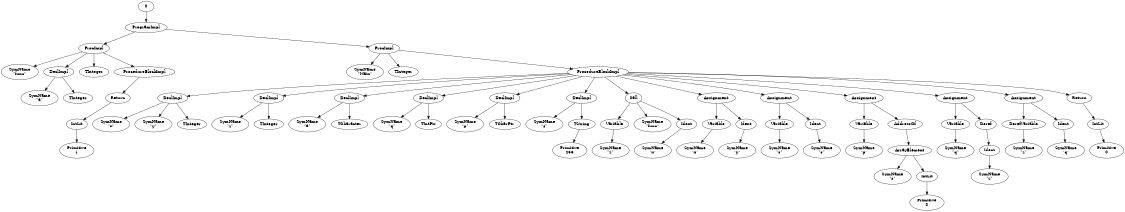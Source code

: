 digraph G { page="8.5,11"; size="7.5, 10"; 
"0" -> "1"
"1" [label="ProgramImpl"]
"1" -> "2"
"2" [label="ProcImpl"]
"2" -> "3"
"3" [label="SymName\n\"func\""]
"2" -> "4"
"4" [label="DeclImpl"]
"4" -> "5"
"5" [label="SymName\n\"a\""]
"4" -> "6"
"6" [label="TInteger"]
"2" -> "7"
"7" [label="TInteger"]
"2" -> "8"
"8" [label="ProcedureBlockImpl"]
"8" -> "9"
"9" [label="Return"]
"9" -> "10"
"10" [label="IntLit"]
"10" -> "11"
"11" [label="Primitive\n1"]
"1" -> "12"
"12" [label="ProcImpl"]
"12" -> "13"
"13" [label="SymName\n\"Main\""]
"12" -> "14"
"14" [label="TInteger"]
"12" -> "15"
"15" [label="ProcedureBlockImpl"]
"15" -> "16"
"16" [label="DeclImpl"]
"16" -> "17"
"17" [label="SymName\n\"x\""]
"16" -> "18"
"18" [label="SymName\n\"y\""]
"16" -> "19"
"19" [label="TInteger"]
"15" -> "20"
"20" [label="DeclImpl"]
"20" -> "21"
"21" [label="SymName\n\"z\""]
"20" -> "22"
"22" [label="TInteger"]
"15" -> "23"
"23" [label="DeclImpl"]
"23" -> "24"
"24" [label="SymName\n\"a\""]
"23" -> "25"
"25" [label="TCharacter"]
"15" -> "26"
"26" [label="DeclImpl"]
"26" -> "27"
"27" [label="SymName\n\"q\""]
"26" -> "28"
"28" [label="TIntPtr"]
"15" -> "29"
"29" [label="DeclImpl"]
"29" -> "30"
"30" [label="SymName\n\"p\""]
"29" -> "31"
"31" [label="TCharPtr"]
"15" -> "32"
"32" [label="DeclImpl"]
"32" -> "33"
"33" [label="SymName\n\"s\""]
"32" -> "34"
"34" [label="TString"]
"34" -> "35"
"35" [label="Primitive\n255"]
"15" -> "36"
"36" [label="Call"]
"36" -> "37"
"37" [label="Variable"]
"37" -> "38"
"38" [label="SymName\n\"z\""]
"36" -> "39"
"39" [label="SymName\n\"func\""]
"36" -> "40"
"40" [label="Ident"]
"40" -> "41"
"41" [label="SymName\n\"x\""]
"15" -> "42"
"42" [label="Assignment"]
"42" -> "43"
"43" [label="Variable"]
"43" -> "44"
"44" [label="SymName\n\"x\""]
"42" -> "45"
"45" [label="Ident"]
"45" -> "46"
"46" [label="SymName\n\"y\""]
"15" -> "47"
"47" [label="Assignment"]
"47" -> "48"
"48" [label="Variable"]
"48" -> "49"
"49" [label="SymName\n\"s\""]
"47" -> "50"
"50" [label="Ident"]
"50" -> "51"
"51" [label="SymName\n\"s\""]
"15" -> "52"
"52" [label="Assignment"]
"52" -> "53"
"53" [label="Variable"]
"53" -> "54"
"54" [label="SymName\n\"p\""]
"52" -> "55"
"55" [label="AddressOf"]
"55" -> "56"
"56" [label="ArrayElement"]
"56" -> "57"
"57" [label="SymName\n\"s\""]
"56" -> "58"
"58" [label="IntLit"]
"58" -> "59"
"59" [label="Primitive\n0"]
"15" -> "60"
"60" [label="Assignment"]
"60" -> "61"
"61" [label="Variable"]
"61" -> "62"
"62" [label="SymName\n\"q\""]
"60" -> "63"
"63" [label="Deref"]
"63" -> "64"
"64" [label="Ident"]
"64" -> "65"
"65" [label="SymName\n\"z\""]
"15" -> "66"
"66" [label="Assignment"]
"66" -> "67"
"67" [label="DerefVariable"]
"67" -> "68"
"68" [label="SymName\n\"z\""]
"66" -> "69"
"69" [label="Ident"]
"69" -> "70"
"70" [label="SymName\n\"q\""]
"15" -> "71"
"71" [label="Return"]
"71" -> "72"
"72" [label="IntLit"]
"72" -> "73"
"73" [label="Primitive\n0"]
}
